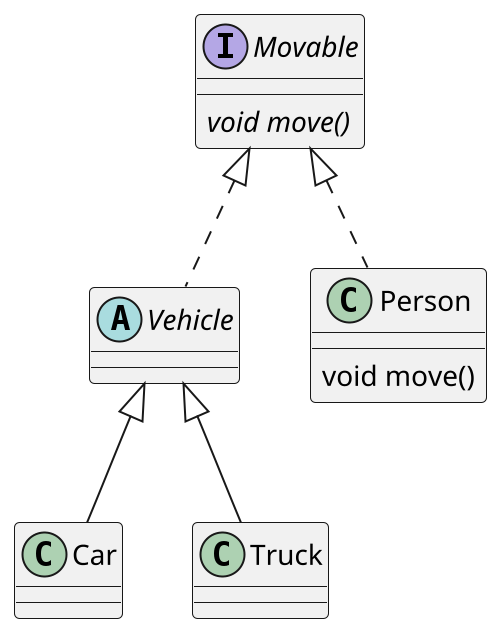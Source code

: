 @startuml

scale 2

abstract class Vehicle implements Movable {
}

'승용차
class Car extends Vehicle {}

'트럭
class Truck extends Vehicle {}

class Person implements Movable {
    void move()
}

interface Movable {
    {abstract} void move()
}



@enduml